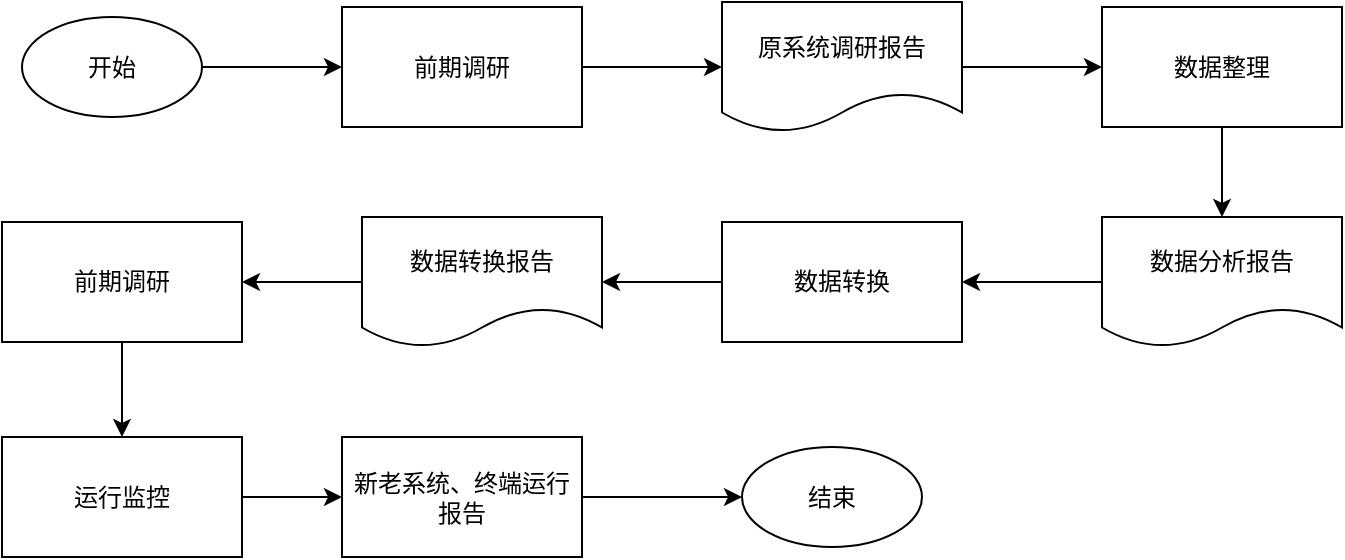 <mxfile version="14.6.3" type="github">
  <diagram name="Page-1" id="74e2e168-ea6b-b213-b513-2b3c1d86103e">
    <mxGraphModel dx="1152" dy="633" grid="1" gridSize="10" guides="1" tooltips="1" connect="1" arrows="1" fold="1" page="1" pageScale="1" pageWidth="1100" pageHeight="850" background="#ffffff" math="0" shadow="0">
      <root>
        <mxCell id="0" />
        <mxCell id="1" parent="0" />
        <mxCell id="XYtB5xydwukB0OOToyl5-8" style="edgeStyle=orthogonalEdgeStyle;rounded=0;orthogonalLoop=1;jettySize=auto;html=1;exitX=1;exitY=0.5;exitDx=0;exitDy=0;entryX=0;entryY=0.5;entryDx=0;entryDy=0;" edge="1" parent="1" source="XYtB5xydwukB0OOToyl5-5" target="XYtB5xydwukB0OOToyl5-6">
          <mxGeometry relative="1" as="geometry" />
        </mxCell>
        <mxCell id="XYtB5xydwukB0OOToyl5-5" value="开始" style="ellipse;whiteSpace=wrap;html=1;" vertex="1" parent="1">
          <mxGeometry x="190" y="247.5" width="90" height="50" as="geometry" />
        </mxCell>
        <mxCell id="XYtB5xydwukB0OOToyl5-10" style="edgeStyle=orthogonalEdgeStyle;rounded=0;orthogonalLoop=1;jettySize=auto;html=1;exitX=1;exitY=0.5;exitDx=0;exitDy=0;entryX=0;entryY=0.5;entryDx=0;entryDy=0;" edge="1" parent="1" source="XYtB5xydwukB0OOToyl5-6" target="XYtB5xydwukB0OOToyl5-9">
          <mxGeometry relative="1" as="geometry" />
        </mxCell>
        <mxCell id="XYtB5xydwukB0OOToyl5-6" value="前期调研" style="rounded=0;whiteSpace=wrap;html=1;" vertex="1" parent="1">
          <mxGeometry x="350" y="242.5" width="120" height="60" as="geometry" />
        </mxCell>
        <mxCell id="XYtB5xydwukB0OOToyl5-12" style="edgeStyle=orthogonalEdgeStyle;rounded=0;orthogonalLoop=1;jettySize=auto;html=1;exitX=1;exitY=0.5;exitDx=0;exitDy=0;entryX=0;entryY=0.5;entryDx=0;entryDy=0;" edge="1" parent="1" source="XYtB5xydwukB0OOToyl5-9" target="XYtB5xydwukB0OOToyl5-11">
          <mxGeometry relative="1" as="geometry" />
        </mxCell>
        <mxCell id="XYtB5xydwukB0OOToyl5-9" value="原系统调研报告" style="shape=document;whiteSpace=wrap;html=1;boundedLbl=1;" vertex="1" parent="1">
          <mxGeometry x="540" y="240" width="120" height="65" as="geometry" />
        </mxCell>
        <mxCell id="XYtB5xydwukB0OOToyl5-21" style="edgeStyle=orthogonalEdgeStyle;rounded=0;orthogonalLoop=1;jettySize=auto;html=1;exitX=0.5;exitY=1;exitDx=0;exitDy=0;" edge="1" parent="1" source="XYtB5xydwukB0OOToyl5-11" target="XYtB5xydwukB0OOToyl5-14">
          <mxGeometry relative="1" as="geometry" />
        </mxCell>
        <mxCell id="XYtB5xydwukB0OOToyl5-11" value="数据整理" style="rounded=0;whiteSpace=wrap;html=1;" vertex="1" parent="1">
          <mxGeometry x="730" y="242.5" width="120" height="60" as="geometry" />
        </mxCell>
        <mxCell id="XYtB5xydwukB0OOToyl5-20" value="" style="edgeStyle=orthogonalEdgeStyle;rounded=0;orthogonalLoop=1;jettySize=auto;html=1;" edge="1" parent="1" source="XYtB5xydwukB0OOToyl5-14" target="XYtB5xydwukB0OOToyl5-18">
          <mxGeometry relative="1" as="geometry" />
        </mxCell>
        <mxCell id="XYtB5xydwukB0OOToyl5-14" value="数据分析报告" style="shape=document;whiteSpace=wrap;html=1;boundedLbl=1;" vertex="1" parent="1">
          <mxGeometry x="730" y="347.5" width="120" height="65" as="geometry" />
        </mxCell>
        <mxCell id="XYtB5xydwukB0OOToyl5-23" style="edgeStyle=orthogonalEdgeStyle;rounded=0;orthogonalLoop=1;jettySize=auto;html=1;exitX=0;exitY=0.5;exitDx=0;exitDy=0;entryX=1;entryY=0.5;entryDx=0;entryDy=0;" edge="1" parent="1" source="XYtB5xydwukB0OOToyl5-18" target="XYtB5xydwukB0OOToyl5-22">
          <mxGeometry relative="1" as="geometry" />
        </mxCell>
        <mxCell id="XYtB5xydwukB0OOToyl5-18" value="数据转换" style="rounded=0;whiteSpace=wrap;html=1;" vertex="1" parent="1">
          <mxGeometry x="540" y="350" width="120" height="60" as="geometry" />
        </mxCell>
        <mxCell id="XYtB5xydwukB0OOToyl5-25" style="edgeStyle=orthogonalEdgeStyle;rounded=0;orthogonalLoop=1;jettySize=auto;html=1;exitX=0;exitY=0.5;exitDx=0;exitDy=0;entryX=1;entryY=0.5;entryDx=0;entryDy=0;" edge="1" parent="1" source="XYtB5xydwukB0OOToyl5-22" target="XYtB5xydwukB0OOToyl5-24">
          <mxGeometry relative="1" as="geometry" />
        </mxCell>
        <mxCell id="XYtB5xydwukB0OOToyl5-22" value="数据转换报告" style="shape=document;whiteSpace=wrap;html=1;boundedLbl=1;" vertex="1" parent="1">
          <mxGeometry x="360" y="347.5" width="120" height="65" as="geometry" />
        </mxCell>
        <mxCell id="XYtB5xydwukB0OOToyl5-27" style="edgeStyle=orthogonalEdgeStyle;rounded=0;orthogonalLoop=1;jettySize=auto;html=1;exitX=0.5;exitY=1;exitDx=0;exitDy=0;entryX=0.5;entryY=0;entryDx=0;entryDy=0;" edge="1" parent="1" source="XYtB5xydwukB0OOToyl5-24" target="XYtB5xydwukB0OOToyl5-26">
          <mxGeometry relative="1" as="geometry" />
        </mxCell>
        <mxCell id="XYtB5xydwukB0OOToyl5-24" value="前期调研" style="rounded=0;whiteSpace=wrap;html=1;" vertex="1" parent="1">
          <mxGeometry x="180" y="350" width="120" height="60" as="geometry" />
        </mxCell>
        <mxCell id="XYtB5xydwukB0OOToyl5-29" style="edgeStyle=orthogonalEdgeStyle;rounded=0;orthogonalLoop=1;jettySize=auto;html=1;exitX=1;exitY=0.5;exitDx=0;exitDy=0;entryX=0;entryY=0.5;entryDx=0;entryDy=0;" edge="1" parent="1" source="XYtB5xydwukB0OOToyl5-26" target="XYtB5xydwukB0OOToyl5-28">
          <mxGeometry relative="1" as="geometry" />
        </mxCell>
        <mxCell id="XYtB5xydwukB0OOToyl5-26" value="运行监控" style="rounded=0;whiteSpace=wrap;html=1;" vertex="1" parent="1">
          <mxGeometry x="180" y="457.5" width="120" height="60" as="geometry" />
        </mxCell>
        <mxCell id="XYtB5xydwukB0OOToyl5-31" style="edgeStyle=orthogonalEdgeStyle;rounded=0;orthogonalLoop=1;jettySize=auto;html=1;exitX=1;exitY=0.5;exitDx=0;exitDy=0;entryX=0;entryY=0.5;entryDx=0;entryDy=0;" edge="1" parent="1" source="XYtB5xydwukB0OOToyl5-28" target="XYtB5xydwukB0OOToyl5-30">
          <mxGeometry relative="1" as="geometry" />
        </mxCell>
        <mxCell id="XYtB5xydwukB0OOToyl5-28" value="新老系统、终端运行报告" style="rounded=0;whiteSpace=wrap;html=1;" vertex="1" parent="1">
          <mxGeometry x="350" y="457.5" width="120" height="60" as="geometry" />
        </mxCell>
        <mxCell id="XYtB5xydwukB0OOToyl5-30" value="结束" style="ellipse;whiteSpace=wrap;html=1;" vertex="1" parent="1">
          <mxGeometry x="550" y="462.5" width="90" height="50" as="geometry" />
        </mxCell>
      </root>
    </mxGraphModel>
  </diagram>
</mxfile>
